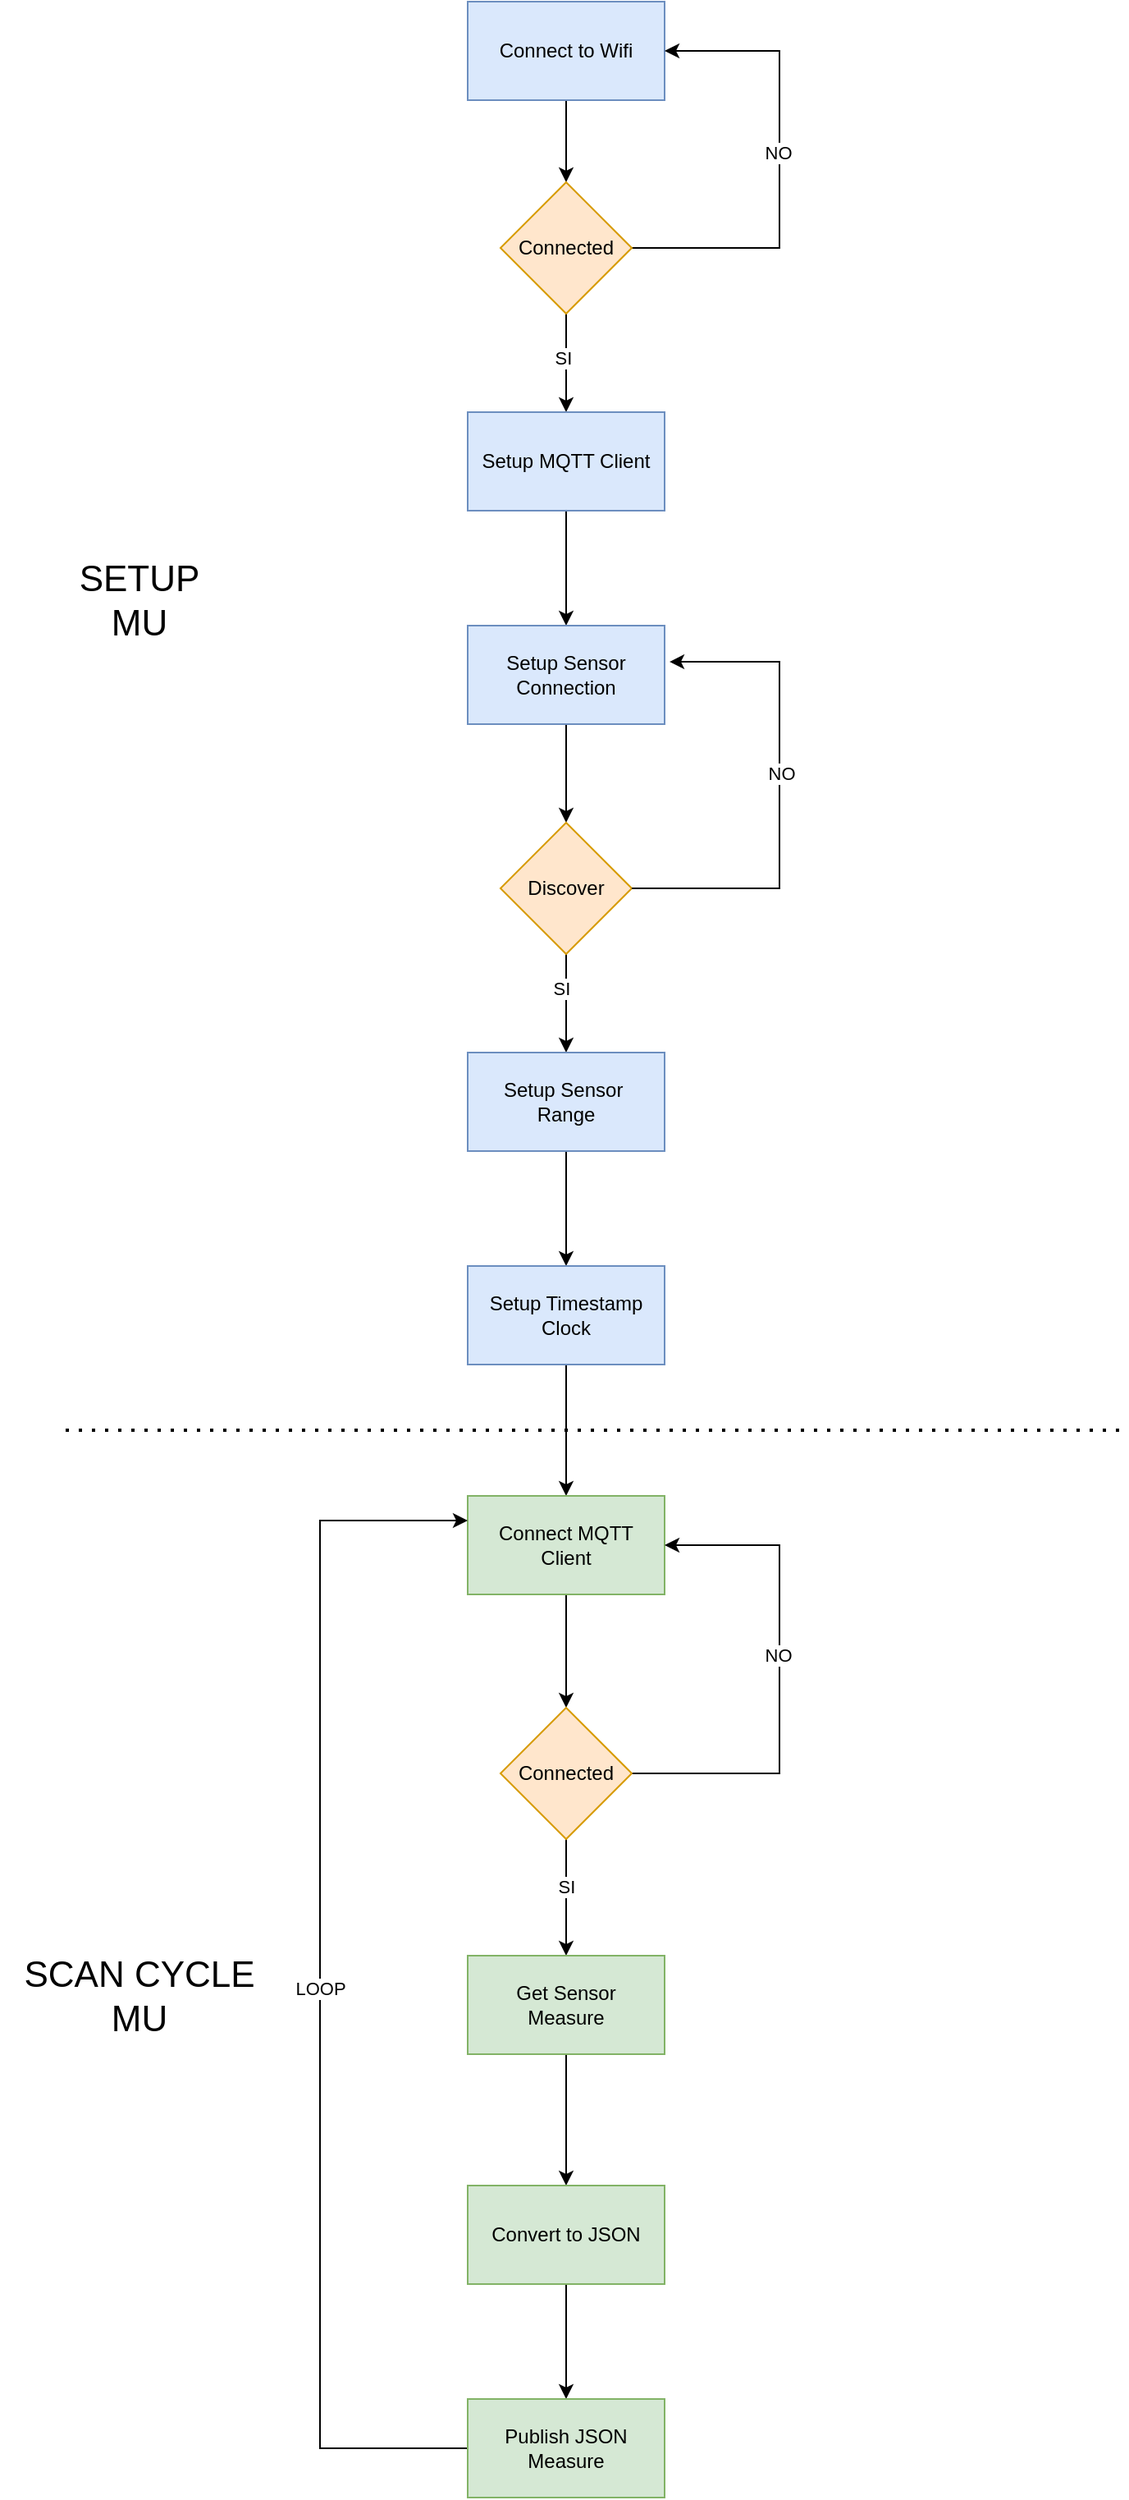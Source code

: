 <mxfile version="28.2.8">
  <diagram name="Página-1" id="75_FPzdYzwWgvx5zJczo">
    <mxGraphModel dx="1426" dy="897" grid="1" gridSize="10" guides="1" tooltips="1" connect="1" arrows="1" fold="1" page="1" pageScale="1" pageWidth="827" pageHeight="1169" math="0" shadow="0">
      <root>
        <mxCell id="0" />
        <mxCell id="1" parent="0" />
        <mxCell id="QDXJOcYXm4qhAHzwUQ-v-3" style="edgeStyle=orthogonalEdgeStyle;rounded=0;orthogonalLoop=1;jettySize=auto;html=1;" edge="1" parent="1" source="QDXJOcYXm4qhAHzwUQ-v-1" target="QDXJOcYXm4qhAHzwUQ-v-2">
          <mxGeometry relative="1" as="geometry" />
        </mxCell>
        <mxCell id="QDXJOcYXm4qhAHzwUQ-v-1" value="Connect to Wifi" style="rounded=0;whiteSpace=wrap;html=1;fillColor=#dae8fc;strokeColor=#6c8ebf;" vertex="1" parent="1">
          <mxGeometry x="320" y="130" width="120" height="60" as="geometry" />
        </mxCell>
        <mxCell id="QDXJOcYXm4qhAHzwUQ-v-4" style="edgeStyle=orthogonalEdgeStyle;rounded=0;orthogonalLoop=1;jettySize=auto;html=1;entryX=1;entryY=0.5;entryDx=0;entryDy=0;" edge="1" parent="1" source="QDXJOcYXm4qhAHzwUQ-v-2" target="QDXJOcYXm4qhAHzwUQ-v-1">
          <mxGeometry relative="1" as="geometry">
            <Array as="points">
              <mxPoint x="510" y="280" />
              <mxPoint x="510" y="160" />
            </Array>
          </mxGeometry>
        </mxCell>
        <mxCell id="QDXJOcYXm4qhAHzwUQ-v-14" value="NO" style="edgeLabel;html=1;align=center;verticalAlign=middle;resizable=0;points=[];" vertex="1" connectable="0" parent="QDXJOcYXm4qhAHzwUQ-v-4">
          <mxGeometry x="-0.078" y="1" relative="1" as="geometry">
            <mxPoint y="-19" as="offset" />
          </mxGeometry>
        </mxCell>
        <mxCell id="QDXJOcYXm4qhAHzwUQ-v-6" style="edgeStyle=orthogonalEdgeStyle;rounded=0;orthogonalLoop=1;jettySize=auto;html=1;entryX=0.5;entryY=0;entryDx=0;entryDy=0;" edge="1" parent="1" source="QDXJOcYXm4qhAHzwUQ-v-2" target="QDXJOcYXm4qhAHzwUQ-v-5">
          <mxGeometry relative="1" as="geometry" />
        </mxCell>
        <mxCell id="QDXJOcYXm4qhAHzwUQ-v-13" value="SI" style="edgeLabel;html=1;align=center;verticalAlign=middle;resizable=0;points=[];" vertex="1" connectable="0" parent="QDXJOcYXm4qhAHzwUQ-v-6">
          <mxGeometry x="-0.1" y="-2" relative="1" as="geometry">
            <mxPoint as="offset" />
          </mxGeometry>
        </mxCell>
        <mxCell id="QDXJOcYXm4qhAHzwUQ-v-2" value="Connected" style="rhombus;whiteSpace=wrap;html=1;fillColor=#ffe6cc;strokeColor=#d79b00;" vertex="1" parent="1">
          <mxGeometry x="340" y="240" width="80" height="80" as="geometry" />
        </mxCell>
        <mxCell id="QDXJOcYXm4qhAHzwUQ-v-8" style="edgeStyle=orthogonalEdgeStyle;rounded=0;orthogonalLoop=1;jettySize=auto;html=1;entryX=0.5;entryY=0;entryDx=0;entryDy=0;" edge="1" parent="1" source="QDXJOcYXm4qhAHzwUQ-v-5" target="QDXJOcYXm4qhAHzwUQ-v-7">
          <mxGeometry relative="1" as="geometry" />
        </mxCell>
        <mxCell id="QDXJOcYXm4qhAHzwUQ-v-5" value="Setup MQTT Client" style="rounded=0;whiteSpace=wrap;html=1;fillColor=#dae8fc;strokeColor=#6c8ebf;" vertex="1" parent="1">
          <mxGeometry x="320" y="380" width="120" height="60" as="geometry" />
        </mxCell>
        <mxCell id="QDXJOcYXm4qhAHzwUQ-v-10" style="edgeStyle=orthogonalEdgeStyle;rounded=0;orthogonalLoop=1;jettySize=auto;html=1;" edge="1" parent="1" source="QDXJOcYXm4qhAHzwUQ-v-7" target="QDXJOcYXm4qhAHzwUQ-v-9">
          <mxGeometry relative="1" as="geometry" />
        </mxCell>
        <mxCell id="QDXJOcYXm4qhAHzwUQ-v-7" value="Setup Sensor Connection" style="rounded=0;whiteSpace=wrap;html=1;fillColor=#dae8fc;strokeColor=#6c8ebf;" vertex="1" parent="1">
          <mxGeometry x="320" y="510" width="120" height="60" as="geometry" />
        </mxCell>
        <mxCell id="QDXJOcYXm4qhAHzwUQ-v-16" style="edgeStyle=orthogonalEdgeStyle;rounded=0;orthogonalLoop=1;jettySize=auto;html=1;entryX=0.5;entryY=0;entryDx=0;entryDy=0;" edge="1" parent="1" source="QDXJOcYXm4qhAHzwUQ-v-9" target="QDXJOcYXm4qhAHzwUQ-v-15">
          <mxGeometry relative="1" as="geometry" />
        </mxCell>
        <mxCell id="QDXJOcYXm4qhAHzwUQ-v-17" value="SI" style="edgeLabel;html=1;align=center;verticalAlign=middle;resizable=0;points=[];" vertex="1" connectable="0" parent="QDXJOcYXm4qhAHzwUQ-v-16">
          <mxGeometry x="-0.3" y="-3" relative="1" as="geometry">
            <mxPoint as="offset" />
          </mxGeometry>
        </mxCell>
        <mxCell id="QDXJOcYXm4qhAHzwUQ-v-9" value="Discover" style="rhombus;whiteSpace=wrap;html=1;fillColor=#ffe6cc;strokeColor=#d79b00;" vertex="1" parent="1">
          <mxGeometry x="340" y="630" width="80" height="80" as="geometry" />
        </mxCell>
        <mxCell id="QDXJOcYXm4qhAHzwUQ-v-11" style="edgeStyle=orthogonalEdgeStyle;rounded=0;orthogonalLoop=1;jettySize=auto;html=1;entryX=1.025;entryY=0.367;entryDx=0;entryDy=0;entryPerimeter=0;" edge="1" parent="1" source="QDXJOcYXm4qhAHzwUQ-v-9" target="QDXJOcYXm4qhAHzwUQ-v-7">
          <mxGeometry relative="1" as="geometry">
            <Array as="points">
              <mxPoint x="510" y="670" />
              <mxPoint x="510" y="532" />
            </Array>
          </mxGeometry>
        </mxCell>
        <mxCell id="QDXJOcYXm4qhAHzwUQ-v-12" value="NO" style="edgeLabel;html=1;align=center;verticalAlign=middle;resizable=0;points=[];" vertex="1" connectable="0" parent="QDXJOcYXm4qhAHzwUQ-v-11">
          <mxGeometry x="0.132" y="-1" relative="1" as="geometry">
            <mxPoint y="7" as="offset" />
          </mxGeometry>
        </mxCell>
        <mxCell id="QDXJOcYXm4qhAHzwUQ-v-19" style="edgeStyle=orthogonalEdgeStyle;rounded=0;orthogonalLoop=1;jettySize=auto;html=1;" edge="1" parent="1" source="QDXJOcYXm4qhAHzwUQ-v-15" target="QDXJOcYXm4qhAHzwUQ-v-18">
          <mxGeometry relative="1" as="geometry" />
        </mxCell>
        <mxCell id="QDXJOcYXm4qhAHzwUQ-v-15" value="Setup Sensor&amp;nbsp;&lt;div&gt;Range&lt;/div&gt;" style="rounded=0;whiteSpace=wrap;html=1;fillColor=#dae8fc;strokeColor=#6c8ebf;" vertex="1" parent="1">
          <mxGeometry x="320" y="770" width="120" height="60" as="geometry" />
        </mxCell>
        <mxCell id="QDXJOcYXm4qhAHzwUQ-v-22" style="edgeStyle=orthogonalEdgeStyle;rounded=0;orthogonalLoop=1;jettySize=auto;html=1;" edge="1" parent="1" source="QDXJOcYXm4qhAHzwUQ-v-18" target="QDXJOcYXm4qhAHzwUQ-v-20">
          <mxGeometry relative="1" as="geometry" />
        </mxCell>
        <mxCell id="QDXJOcYXm4qhAHzwUQ-v-18" value="Setup Timestamp&lt;div&gt;Clock&lt;/div&gt;" style="rounded=0;whiteSpace=wrap;html=1;fillColor=#dae8fc;strokeColor=#6c8ebf;" vertex="1" parent="1">
          <mxGeometry x="320" y="900" width="120" height="60" as="geometry" />
        </mxCell>
        <mxCell id="QDXJOcYXm4qhAHzwUQ-v-24" style="edgeStyle=orthogonalEdgeStyle;rounded=0;orthogonalLoop=1;jettySize=auto;html=1;entryX=0.5;entryY=0;entryDx=0;entryDy=0;" edge="1" parent="1" source="QDXJOcYXm4qhAHzwUQ-v-20" target="QDXJOcYXm4qhAHzwUQ-v-21">
          <mxGeometry relative="1" as="geometry" />
        </mxCell>
        <mxCell id="QDXJOcYXm4qhAHzwUQ-v-20" value="Connect MQTT&lt;div&gt;Client&lt;/div&gt;" style="rounded=0;whiteSpace=wrap;html=1;fillColor=#d5e8d4;strokeColor=#82b366;" vertex="1" parent="1">
          <mxGeometry x="320" y="1040" width="120" height="60" as="geometry" />
        </mxCell>
        <mxCell id="QDXJOcYXm4qhAHzwUQ-v-25" style="edgeStyle=orthogonalEdgeStyle;rounded=0;orthogonalLoop=1;jettySize=auto;html=1;entryX=1;entryY=0.5;entryDx=0;entryDy=0;" edge="1" parent="1" source="QDXJOcYXm4qhAHzwUQ-v-21" target="QDXJOcYXm4qhAHzwUQ-v-20">
          <mxGeometry relative="1" as="geometry">
            <Array as="points">
              <mxPoint x="510" y="1209" />
              <mxPoint x="510" y="1070" />
            </Array>
          </mxGeometry>
        </mxCell>
        <mxCell id="QDXJOcYXm4qhAHzwUQ-v-26" value="NO" style="edgeLabel;html=1;align=center;verticalAlign=middle;resizable=0;points=[];" vertex="1" connectable="0" parent="QDXJOcYXm4qhAHzwUQ-v-25">
          <mxGeometry x="0.084" y="1" relative="1" as="geometry">
            <mxPoint as="offset" />
          </mxGeometry>
        </mxCell>
        <mxCell id="QDXJOcYXm4qhAHzwUQ-v-28" style="edgeStyle=orthogonalEdgeStyle;rounded=0;orthogonalLoop=1;jettySize=auto;html=1;" edge="1" parent="1" source="QDXJOcYXm4qhAHzwUQ-v-21" target="QDXJOcYXm4qhAHzwUQ-v-27">
          <mxGeometry relative="1" as="geometry" />
        </mxCell>
        <mxCell id="QDXJOcYXm4qhAHzwUQ-v-29" value="SI" style="edgeLabel;html=1;align=center;verticalAlign=middle;resizable=0;points=[];" vertex="1" connectable="0" parent="QDXJOcYXm4qhAHzwUQ-v-28">
          <mxGeometry x="-0.183" relative="1" as="geometry">
            <mxPoint as="offset" />
          </mxGeometry>
        </mxCell>
        <mxCell id="QDXJOcYXm4qhAHzwUQ-v-21" value="Connected" style="rhombus;whiteSpace=wrap;html=1;fillColor=#ffe6cc;strokeColor=#d79b00;" vertex="1" parent="1">
          <mxGeometry x="340" y="1169" width="80" height="80" as="geometry" />
        </mxCell>
        <mxCell id="QDXJOcYXm4qhAHzwUQ-v-31" style="edgeStyle=orthogonalEdgeStyle;rounded=0;orthogonalLoop=1;jettySize=auto;html=1;entryX=0.5;entryY=0;entryDx=0;entryDy=0;" edge="1" parent="1" source="QDXJOcYXm4qhAHzwUQ-v-27" target="QDXJOcYXm4qhAHzwUQ-v-30">
          <mxGeometry relative="1" as="geometry" />
        </mxCell>
        <mxCell id="QDXJOcYXm4qhAHzwUQ-v-27" value="Get Sensor&lt;div&gt;Measure&lt;/div&gt;" style="rounded=0;whiteSpace=wrap;html=1;fillColor=#d5e8d4;strokeColor=#82b366;" vertex="1" parent="1">
          <mxGeometry x="320" y="1320" width="120" height="60" as="geometry" />
        </mxCell>
        <mxCell id="QDXJOcYXm4qhAHzwUQ-v-33" style="edgeStyle=orthogonalEdgeStyle;rounded=0;orthogonalLoop=1;jettySize=auto;html=1;entryX=0.5;entryY=0;entryDx=0;entryDy=0;" edge="1" parent="1" source="QDXJOcYXm4qhAHzwUQ-v-30" target="QDXJOcYXm4qhAHzwUQ-v-32">
          <mxGeometry relative="1" as="geometry" />
        </mxCell>
        <mxCell id="QDXJOcYXm4qhAHzwUQ-v-30" value="Convert to JSON" style="rounded=0;whiteSpace=wrap;html=1;fillColor=#d5e8d4;strokeColor=#82b366;" vertex="1" parent="1">
          <mxGeometry x="320" y="1460" width="120" height="60" as="geometry" />
        </mxCell>
        <mxCell id="QDXJOcYXm4qhAHzwUQ-v-34" style="edgeStyle=orthogonalEdgeStyle;rounded=0;orthogonalLoop=1;jettySize=auto;html=1;entryX=0;entryY=0.25;entryDx=0;entryDy=0;exitX=0;exitY=0.5;exitDx=0;exitDy=0;" edge="1" parent="1" source="QDXJOcYXm4qhAHzwUQ-v-32" target="QDXJOcYXm4qhAHzwUQ-v-20">
          <mxGeometry relative="1" as="geometry">
            <mxPoint x="220" y="1570" as="sourcePoint" />
            <mxPoint x="160" y="1050" as="targetPoint" />
            <Array as="points">
              <mxPoint x="230" y="1620" />
              <mxPoint x="230" y="1055" />
            </Array>
          </mxGeometry>
        </mxCell>
        <mxCell id="QDXJOcYXm4qhAHzwUQ-v-35" value="LOOP" style="edgeLabel;html=1;align=center;verticalAlign=middle;resizable=0;points=[];rotation=0;" vertex="1" connectable="0" parent="QDXJOcYXm4qhAHzwUQ-v-34">
          <mxGeometry x="0.009" y="-3" relative="1" as="geometry">
            <mxPoint x="-3" y="6" as="offset" />
          </mxGeometry>
        </mxCell>
        <mxCell id="QDXJOcYXm4qhAHzwUQ-v-32" value="Publish JSON Measure" style="rounded=0;whiteSpace=wrap;html=1;fillColor=#d5e8d4;strokeColor=#82b366;" vertex="1" parent="1">
          <mxGeometry x="320" y="1590" width="120" height="60" as="geometry" />
        </mxCell>
        <mxCell id="QDXJOcYXm4qhAHzwUQ-v-36" value="" style="endArrow=none;dashed=1;html=1;dashPattern=1 3;strokeWidth=2;rounded=0;" edge="1" parent="1">
          <mxGeometry width="50" height="50" relative="1" as="geometry">
            <mxPoint x="75" y="1000" as="sourcePoint" />
            <mxPoint x="720" y="1000" as="targetPoint" />
          </mxGeometry>
        </mxCell>
        <mxCell id="QDXJOcYXm4qhAHzwUQ-v-38" value="&lt;font style=&quot;font-size: 22px;&quot;&gt;SETUP&lt;/font&gt;&lt;div&gt;&lt;font style=&quot;font-size: 22px;&quot;&gt;MU&lt;/font&gt;&lt;/div&gt;" style="text;html=1;whiteSpace=wrap;strokeColor=none;fillColor=none;align=center;verticalAlign=middle;rounded=0;" vertex="1" parent="1">
          <mxGeometry x="90" y="480" width="60" height="30" as="geometry" />
        </mxCell>
        <mxCell id="QDXJOcYXm4qhAHzwUQ-v-39" value="&lt;font style=&quot;font-size: 22px;&quot;&gt;SCAN CYCLE&lt;/font&gt;&lt;div&gt;&lt;font style=&quot;font-size: 22px;&quot;&gt;MU&lt;/font&gt;&lt;/div&gt;" style="text;html=1;whiteSpace=wrap;strokeColor=none;fillColor=none;align=center;verticalAlign=middle;rounded=0;" vertex="1" parent="1">
          <mxGeometry x="35" y="1330" width="170" height="30" as="geometry" />
        </mxCell>
      </root>
    </mxGraphModel>
  </diagram>
</mxfile>
